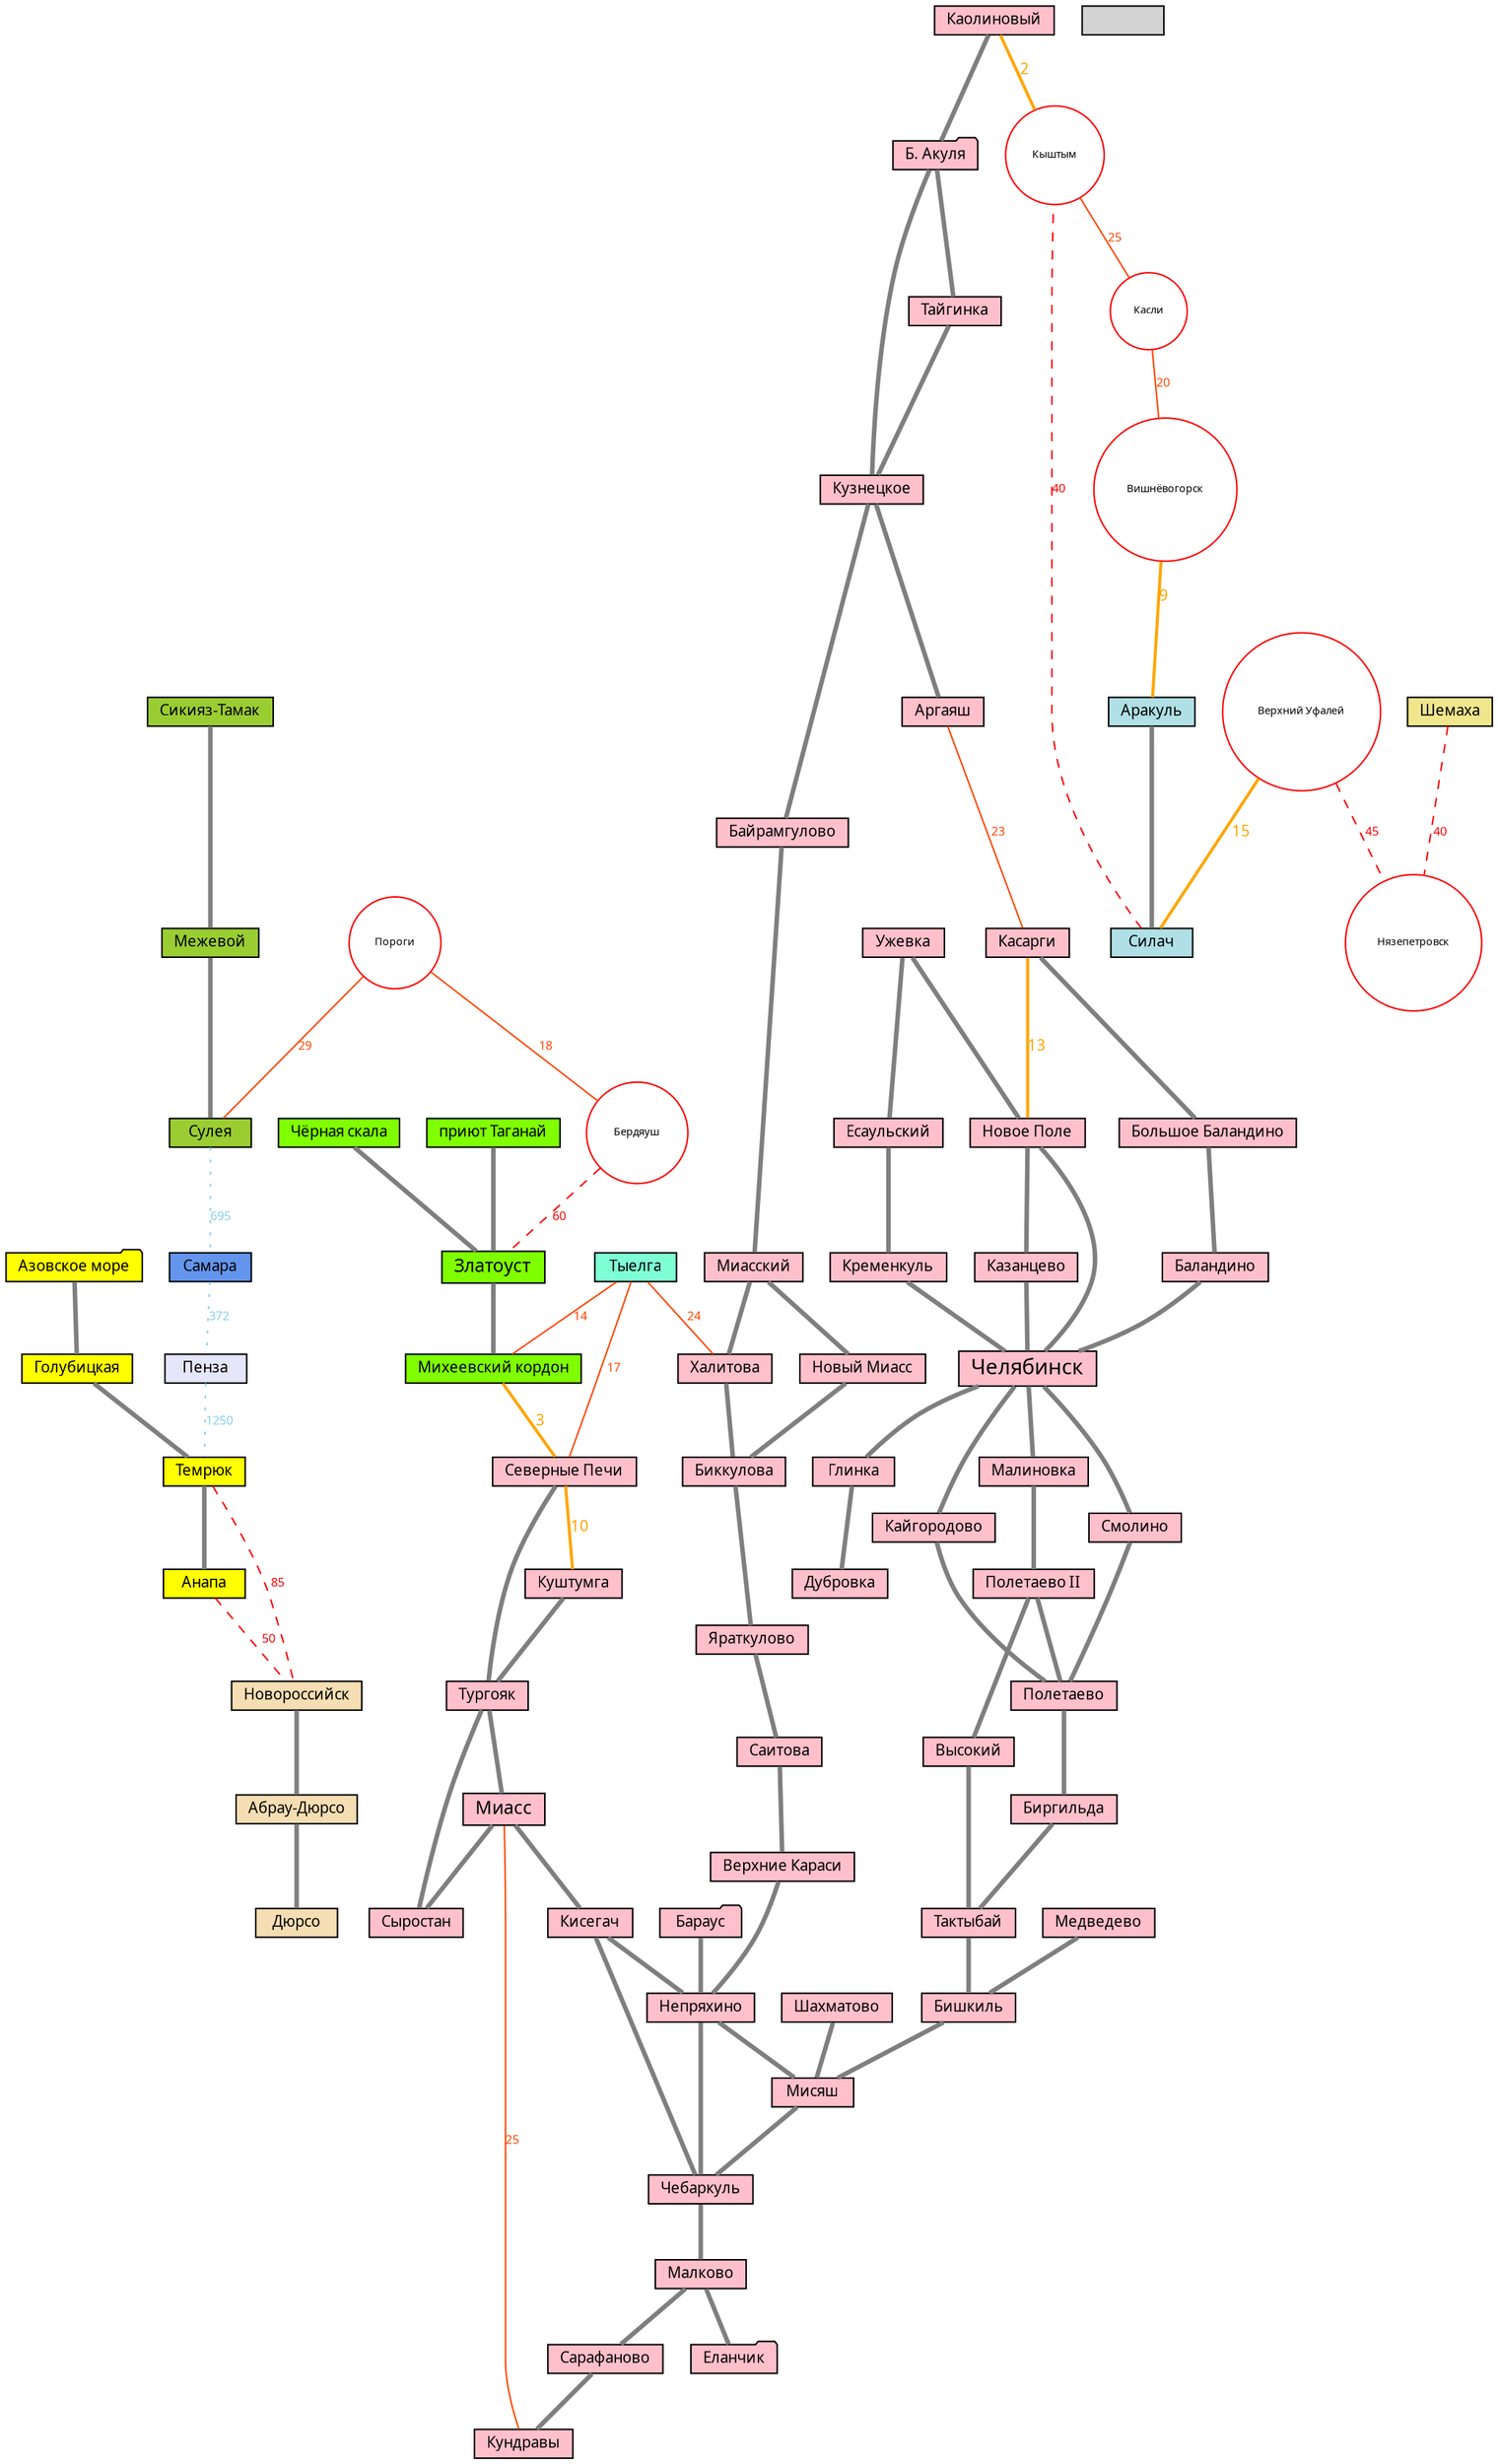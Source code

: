 graph G {
    node [ shape=box, fontsize=10, fontname="Droid Sans", style=filled, height=0.2 ]
    edge [ color=gray50, penwidth=3, fontname="Droid Sans" ]
    graph [ overlap=false ]

    subgraph main {
        node [ fillcolor=pink ]

        "Б. Акуля" [ shape=folder ]
        "Бараус"   [ shape=folder ]
        "Еланчик"  [ shape=folder ]

        Челябинск [ fontsize=14 ]
        Миасс [ fontsize=12 ]
        Челябинск -- Смолино -- Полетаево -- Биргильда -- Тактыбай -- Бишкиль -- Мисяш -- Чебаркуль
        Миасс -- Кисегач -- Чебаркуль
        Кисегач -- Непряхино -- Мисяш
        Шахматово -- Мисяш
        Медведево -- Бишкиль
        Челябинск -- Малиновка -- "Полетаево II" -- Высокий -- Тактыбай
        "Полетаево II" -- Полетаево
        Каолиновый -- "Б. Акуля" -- Кузнецкое -- Байрамгулово -- Миасский -- "Новый Миасс" -- Биккулова -- Яраткулово -- Саитова -- "Верхние Караси" -- Непряхино -- Чебаркуль -- Малково -- Сарафаново -- Кундравы
        Бараус -- Непряхино
        Миасский -- Халитова -- Биккулова
        Малково -- Еланчик
        "Б. Акуля" -- Тайгинка -- Кузнецкое -- Аргаяш
        Челябинск -- Кайгородово -- Полетаево
        Ужевка -- Есаульский -- Кременкуль -- Челябинск
        Касарги -- "Большое Баландино" -- Баландино -- Челябинск
        "Северные Печи" -- Тургояк -- Миасс -- Сыростан
        Куштумга -- Тургояк -- Сыростан
        Ужевка -- "Новое Поле" -- Казанцево -- Челябинск
        "Новое Поле" -- Челябинск
        Челябинск -- Глинка -- Дубровка
    }

    subgraph north {
        node [ fillcolor=powderblue ]

        Аракуль -- Силач
    }

    subgraph penza {
        node [ fillcolor=lavender ]

        Пенза
    }

    subgraph samara {
        node [ fillcolor=cornflowerblue ]

        Самара
    }

    subgraph shemakha {
        node [ fillcolor=khaki ]

        Шемаха
    }

    subgraph mount {
        node [ fillcolor=chartreuse ]
        Златоуст [ fontsize=12 ]

        //"Чёрная скала" [ shape=hexagon, height=0.2 ]
        "Чёрная скала" -- Златоуст -- "Михеевский кордон"
        "приют Таганай" -- Златоуст
    }

    subgraph ai {
        node [ fillcolor=yellowgreen ]

        "Сикияз-Тамак" -- Межевой -- Сулея
    }

    subgraph south1 {
        node [ fillcolor=yellow ]
        "Азовское море" [ shape=folder ]
        "Азовское море" -- Голубицкая -- Темрюк -- Анапа
    }

    subgraph south2 {
        node [ fillcolor=wheat ]

        Новороссийск -- "Абрау-Дюрсо" -- Дюрсо
    }

    subgraph tyelga {
        node [ fillcolor=aquamarine ]

        Тыелга
    }

    subgraph failed_cities {
        node [ shape="circle",fillcolor="white",color="red",fontsize=7, height=0.1 ]
        Кыштым Касли Пороги Бердяуш Вишнёвогорск Нязепетровск "Верхний Уфалей"
    }

    subgraph failed {

        // Ближние — можно пройти за час
        edge [ color=orange, fontcolor=orange, fontsize=10, penwidth=2 ]
        Каолиновый -- Кыштым [ label=2 ]
        "Михеевский кордон" -- "Северные Печи" [ label=3 ]
        Вишнёвогорск -- Аракуль  [ label=9 ]
        "Северные Печи" -- Куштумга [ label=10 ]
        Касарги -- "Новое Поле" [ label=13 ]
        "Верхний Уфалей" -- Силач [ label=15 ]

        // Ближние
        edge [ color=orangered, fontcolor=orangered, fontsize=8, penwidth=1 ]
        Пороги -- Бердяуш [ label=18 ]
        Миасс -- Кундравы  [ label=25 ]
        Аргаяш -- Касарги  [ label=23 ]
        Пороги -- Сулея  [ label=29 ]
        Кыштым -- Касли  [ label=25 ]
        Касли -- Вишнёвогорск [ label=20]
        Тыелга -- "Михеевский кордон" [ label=14 ]
        Тыелга -- "Северные Печи" [ label=17 ]
        Тыелга -- Халитова [ label=24 ]

        // Средние — можно пройти за день
        edge [ color=red, fontcolor=red, style="dashed" ]
        Силач -- Кыштым  [ label=40 ]
        Анапа -- Новороссийск [ label=50 ]
        Бердяуш -- Златоуст [ label=60 ]
        Шемаха -- Нязепетровск [ label=40 ]
        "Верхний Уфалей" -- Нязепетровск [ label=45 ]
        Темрюк -- Новороссийск [ label=85 ]

        // Дальние
        edge [ color=plum, fontcolor=plum, style="dotted" ]

        // Совсем дальние — нереально проехать
        edge [ color=skyblue, fontcolor=skyblue ]
        Самара -- Пенза [ label=372 ]
        Сулея -- Самара [ label=695 ]
        Пенза -- Темрюк [ label=1250 ]
    }
}

// https://gist.github.com/shoorick/6155062
